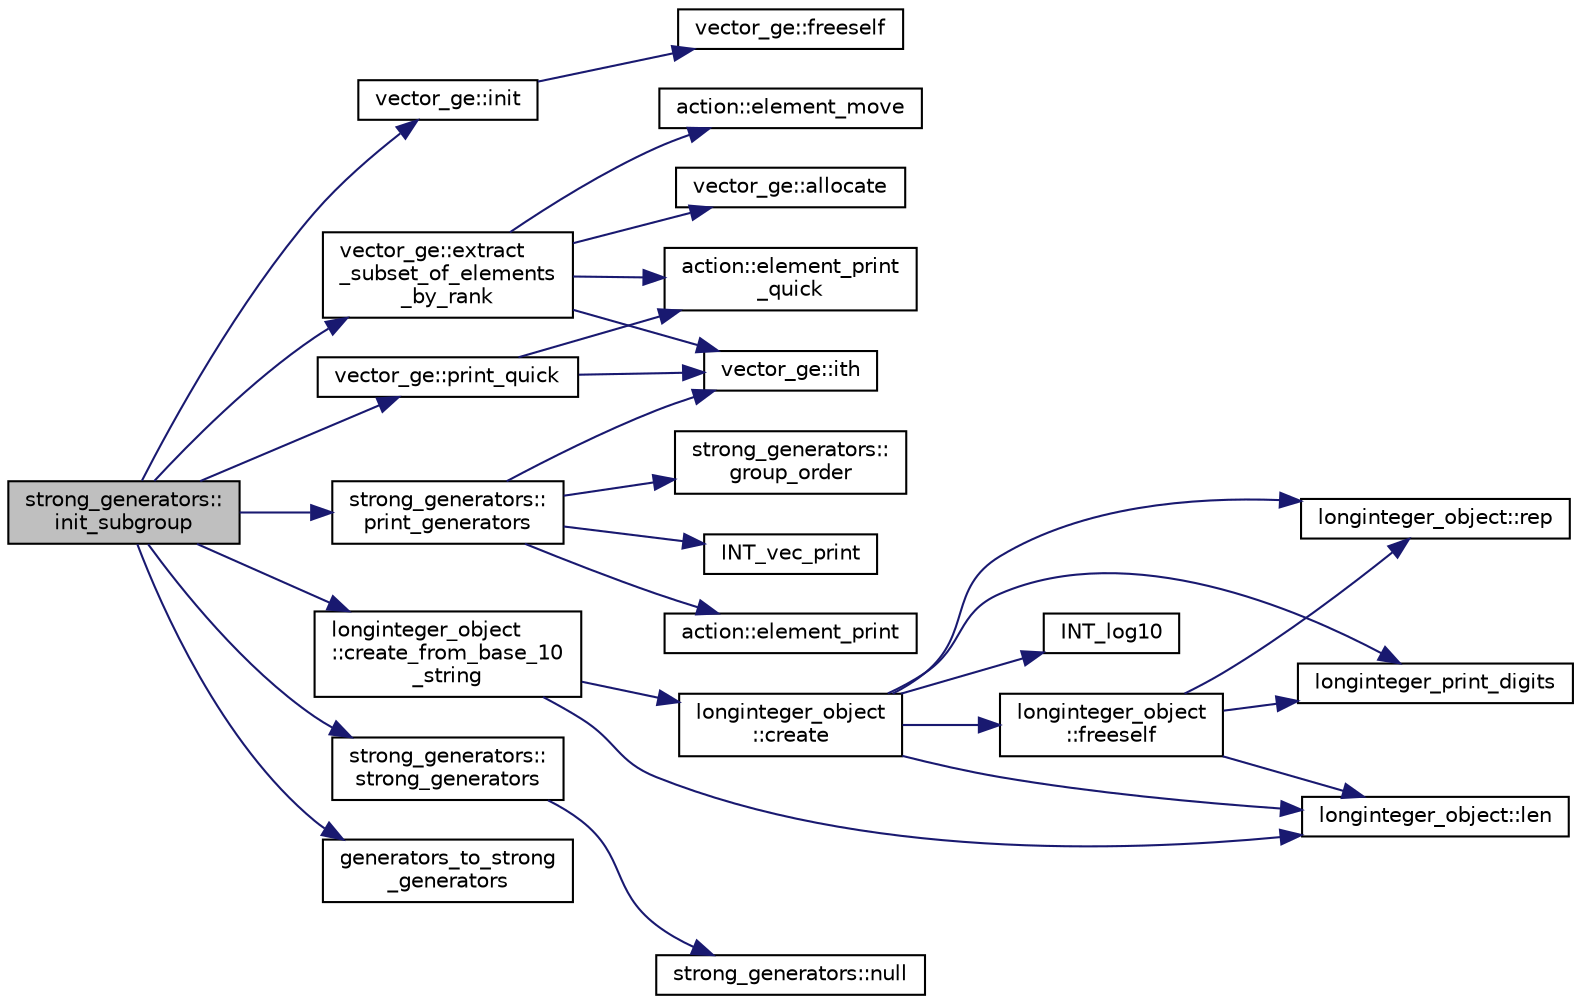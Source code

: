 digraph "strong_generators::init_subgroup"
{
  edge [fontname="Helvetica",fontsize="10",labelfontname="Helvetica",labelfontsize="10"];
  node [fontname="Helvetica",fontsize="10",shape=record];
  rankdir="LR";
  Node3931 [label="strong_generators::\linit_subgroup",height=0.2,width=0.4,color="black", fillcolor="grey75", style="filled", fontcolor="black"];
  Node3931 -> Node3932 [color="midnightblue",fontsize="10",style="solid",fontname="Helvetica"];
  Node3932 [label="vector_ge::init",height=0.2,width=0.4,color="black", fillcolor="white", style="filled",URL="$d4/d6e/classvector__ge.html#afe1d6befd1f1501e6be34afbaa9d30a8"];
  Node3932 -> Node3933 [color="midnightblue",fontsize="10",style="solid",fontname="Helvetica"];
  Node3933 [label="vector_ge::freeself",height=0.2,width=0.4,color="black", fillcolor="white", style="filled",URL="$d4/d6e/classvector__ge.html#aa002e4b715cc73a9b8b367d29700b452"];
  Node3931 -> Node3934 [color="midnightblue",fontsize="10",style="solid",fontname="Helvetica"];
  Node3934 [label="vector_ge::extract\l_subset_of_elements\l_by_rank",height=0.2,width=0.4,color="black", fillcolor="white", style="filled",URL="$d4/d6e/classvector__ge.html#a84d1cf9cccccb972ff761bd57eded556"];
  Node3934 -> Node3935 [color="midnightblue",fontsize="10",style="solid",fontname="Helvetica"];
  Node3935 [label="vector_ge::allocate",height=0.2,width=0.4,color="black", fillcolor="white", style="filled",URL="$d4/d6e/classvector__ge.html#a35b062a9201b30f0a87bf87702d243ae"];
  Node3934 -> Node3936 [color="midnightblue",fontsize="10",style="solid",fontname="Helvetica"];
  Node3936 [label="action::element_print\l_quick",height=0.2,width=0.4,color="black", fillcolor="white", style="filled",URL="$d2/d86/classaction.html#a4844680cf6750396f76494a28655265b"];
  Node3934 -> Node3937 [color="midnightblue",fontsize="10",style="solid",fontname="Helvetica"];
  Node3937 [label="action::element_move",height=0.2,width=0.4,color="black", fillcolor="white", style="filled",URL="$d2/d86/classaction.html#a550947491bbb534d3d7951f50198a874"];
  Node3934 -> Node3938 [color="midnightblue",fontsize="10",style="solid",fontname="Helvetica"];
  Node3938 [label="vector_ge::ith",height=0.2,width=0.4,color="black", fillcolor="white", style="filled",URL="$d4/d6e/classvector__ge.html#a1ff002e8b746a9beb119d57dcd4a15ff"];
  Node3931 -> Node3939 [color="midnightblue",fontsize="10",style="solid",fontname="Helvetica"];
  Node3939 [label="vector_ge::print_quick",height=0.2,width=0.4,color="black", fillcolor="white", style="filled",URL="$d4/d6e/classvector__ge.html#a07262bf7e62323977854b0884c85d549"];
  Node3939 -> Node3936 [color="midnightblue",fontsize="10",style="solid",fontname="Helvetica"];
  Node3939 -> Node3938 [color="midnightblue",fontsize="10",style="solid",fontname="Helvetica"];
  Node3931 -> Node3940 [color="midnightblue",fontsize="10",style="solid",fontname="Helvetica"];
  Node3940 [label="longinteger_object\l::create_from_base_10\l_string",height=0.2,width=0.4,color="black", fillcolor="white", style="filled",URL="$dd/d7e/classlonginteger__object.html#a150fd7670370aa1e497d07a9b5038d09"];
  Node3940 -> Node3941 [color="midnightblue",fontsize="10",style="solid",fontname="Helvetica"];
  Node3941 [label="longinteger_object::len",height=0.2,width=0.4,color="black", fillcolor="white", style="filled",URL="$dd/d7e/classlonginteger__object.html#a0bfeae35be8a6fd44ed7f76413596ab1"];
  Node3940 -> Node3942 [color="midnightblue",fontsize="10",style="solid",fontname="Helvetica"];
  Node3942 [label="longinteger_object\l::create",height=0.2,width=0.4,color="black", fillcolor="white", style="filled",URL="$dd/d7e/classlonginteger__object.html#a95d2eebc60849c3963a49298b1f498c2"];
  Node3942 -> Node3943 [color="midnightblue",fontsize="10",style="solid",fontname="Helvetica"];
  Node3943 [label="longinteger_object\l::freeself",height=0.2,width=0.4,color="black", fillcolor="white", style="filled",URL="$dd/d7e/classlonginteger__object.html#a06450f8c4795d81da6d680830ef958a1"];
  Node3943 -> Node3944 [color="midnightblue",fontsize="10",style="solid",fontname="Helvetica"];
  Node3944 [label="longinteger_print_digits",height=0.2,width=0.4,color="black", fillcolor="white", style="filled",URL="$de/dc5/algebra__and__number__theory_8h.html#ac2bac7b12f5b6440b8dad275cd7a157d"];
  Node3943 -> Node3945 [color="midnightblue",fontsize="10",style="solid",fontname="Helvetica"];
  Node3945 [label="longinteger_object::rep",height=0.2,width=0.4,color="black", fillcolor="white", style="filled",URL="$dd/d7e/classlonginteger__object.html#a3ecaf12738cc721d281c416503f241e2"];
  Node3943 -> Node3941 [color="midnightblue",fontsize="10",style="solid",fontname="Helvetica"];
  Node3942 -> Node3946 [color="midnightblue",fontsize="10",style="solid",fontname="Helvetica"];
  Node3946 [label="INT_log10",height=0.2,width=0.4,color="black", fillcolor="white", style="filled",URL="$de/dc5/algebra__and__number__theory_8h.html#a98bc0a6c562370a355165d2538dac250"];
  Node3942 -> Node3944 [color="midnightblue",fontsize="10",style="solid",fontname="Helvetica"];
  Node3942 -> Node3945 [color="midnightblue",fontsize="10",style="solid",fontname="Helvetica"];
  Node3942 -> Node3941 [color="midnightblue",fontsize="10",style="solid",fontname="Helvetica"];
  Node3931 -> Node3947 [color="midnightblue",fontsize="10",style="solid",fontname="Helvetica"];
  Node3947 [label="strong_generators::\lstrong_generators",height=0.2,width=0.4,color="black", fillcolor="white", style="filled",URL="$dc/d09/classstrong__generators.html#a21fe01627384464cd600bd858acb6c40"];
  Node3947 -> Node3948 [color="midnightblue",fontsize="10",style="solid",fontname="Helvetica"];
  Node3948 [label="strong_generators::null",height=0.2,width=0.4,color="black", fillcolor="white", style="filled",URL="$dc/d09/classstrong__generators.html#a6c749e2b2e07381b291f76a3841334f0"];
  Node3931 -> Node3949 [color="midnightblue",fontsize="10",style="solid",fontname="Helvetica"];
  Node3949 [label="generators_to_strong\l_generators",height=0.2,width=0.4,color="black", fillcolor="white", style="filled",URL="$d5/d90/action__global_8_c.html#aaa17f24fdab7065fbb11a06c513a4562"];
  Node3931 -> Node3950 [color="midnightblue",fontsize="10",style="solid",fontname="Helvetica"];
  Node3950 [label="strong_generators::\lprint_generators",height=0.2,width=0.4,color="black", fillcolor="white", style="filled",URL="$dc/d09/classstrong__generators.html#adccd259b435afd96d89cd664daa6c897"];
  Node3950 -> Node3951 [color="midnightblue",fontsize="10",style="solid",fontname="Helvetica"];
  Node3951 [label="strong_generators::\lgroup_order",height=0.2,width=0.4,color="black", fillcolor="white", style="filled",URL="$dc/d09/classstrong__generators.html#a91f453c2bfd6502b96f4b4eed16beb20"];
  Node3950 -> Node3952 [color="midnightblue",fontsize="10",style="solid",fontname="Helvetica"];
  Node3952 [label="INT_vec_print",height=0.2,width=0.4,color="black", fillcolor="white", style="filled",URL="$df/dbf/sajeeb_8_c.html#a79a5901af0b47dd0d694109543c027fe"];
  Node3950 -> Node3953 [color="midnightblue",fontsize="10",style="solid",fontname="Helvetica"];
  Node3953 [label="action::element_print",height=0.2,width=0.4,color="black", fillcolor="white", style="filled",URL="$d2/d86/classaction.html#ae38c3ef3c1125213733d63c6fc3c40cd"];
  Node3950 -> Node3938 [color="midnightblue",fontsize="10",style="solid",fontname="Helvetica"];
}
